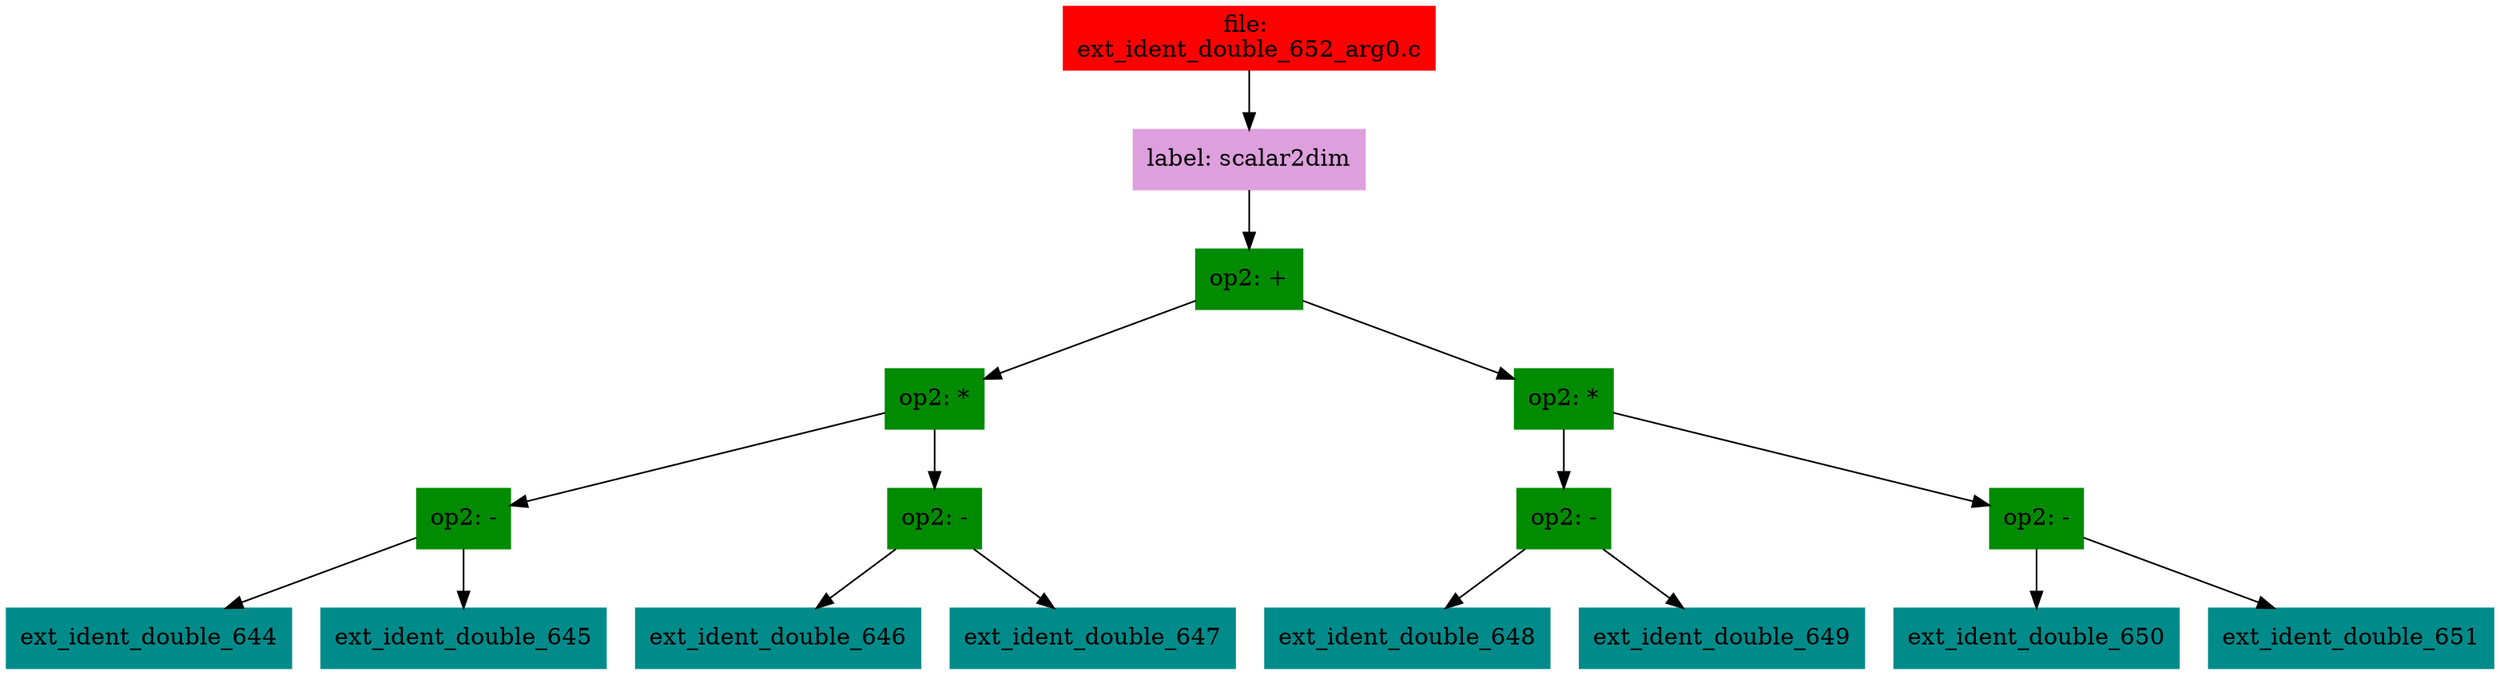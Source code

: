 digraph G {
node [shape=box]

0 [label="file: 
ext_ident_double_652_arg0.c",color=red, style=filled]
1 [label="label: scalar2dim",color=plum, style=filled]
0 -> 1
2 [label="op2: +",color=green4, style=filled]
1 -> 2
3 [label="op2: *",color=green4, style=filled]
2 -> 3
4 [label="op2: -",color=green4, style=filled]
3 -> 4
5 [label="ext_ident_double_644",color=cyan4, style=filled]
4 -> 5
12 [label="ext_ident_double_645",color=cyan4, style=filled]
4 -> 12
19 [label="op2: -",color=green4, style=filled]
3 -> 19
20 [label="ext_ident_double_646",color=cyan4, style=filled]
19 -> 20
27 [label="ext_ident_double_647",color=cyan4, style=filled]
19 -> 27
34 [label="op2: *",color=green4, style=filled]
2 -> 34
35 [label="op2: -",color=green4, style=filled]
34 -> 35
36 [label="ext_ident_double_648",color=cyan4, style=filled]
35 -> 36
43 [label="ext_ident_double_649",color=cyan4, style=filled]
35 -> 43
50 [label="op2: -",color=green4, style=filled]
34 -> 50
51 [label="ext_ident_double_650",color=cyan4, style=filled]
50 -> 51
58 [label="ext_ident_double_651",color=cyan4, style=filled]
50 -> 58


}

